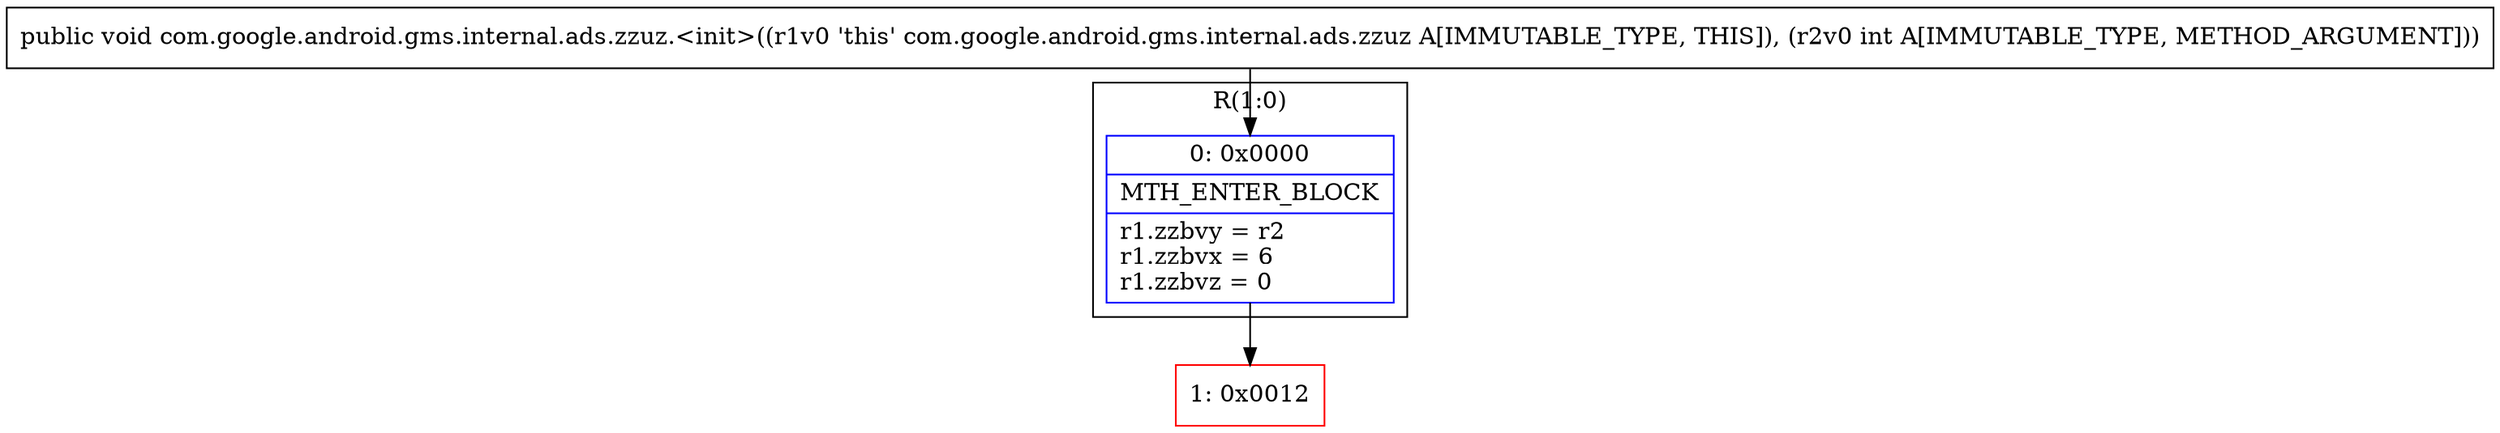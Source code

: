 digraph "CFG forcom.google.android.gms.internal.ads.zzuz.\<init\>(I)V" {
subgraph cluster_Region_507520156 {
label = "R(1:0)";
node [shape=record,color=blue];
Node_0 [shape=record,label="{0\:\ 0x0000|MTH_ENTER_BLOCK\l|r1.zzbvy = r2\lr1.zzbvx = 6\lr1.zzbvz = 0\l}"];
}
Node_1 [shape=record,color=red,label="{1\:\ 0x0012}"];
MethodNode[shape=record,label="{public void com.google.android.gms.internal.ads.zzuz.\<init\>((r1v0 'this' com.google.android.gms.internal.ads.zzuz A[IMMUTABLE_TYPE, THIS]), (r2v0 int A[IMMUTABLE_TYPE, METHOD_ARGUMENT])) }"];
MethodNode -> Node_0;
Node_0 -> Node_1;
}


